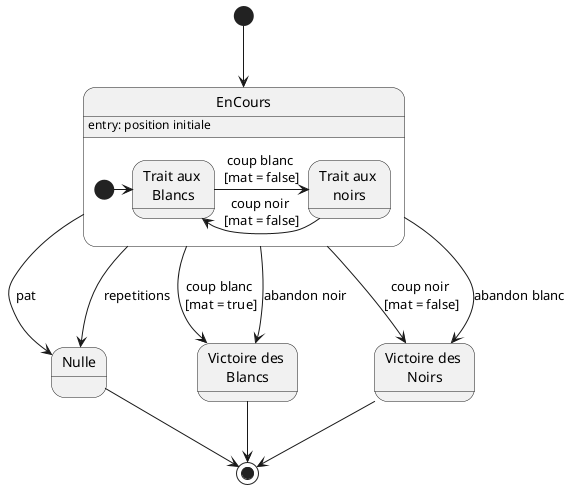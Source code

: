@startuml

'-----------------------------------
' UML patterns illustrated
' JMB 2014
'-----------------------------------

[*] --> EnCours
state "En cours" as EnCours {
  [*] -> tb
  state "Trait aux \nBlancs" as tb
  state "Trait aux \nnoirs" as tn
  tb -> tn : coup blanc \n[mat = false]
  tn -> tb : coup noir \n[mat = false]
}
state EnCours : entry: position initiale
state Nulle
state "Victoire des \nBlancs" as vb
state "Victoire des \nNoirs" as vn

EnCours --> Nulle : pat
EnCours --> Nulle : repetitions

EnCours --> vb : coup blanc \n[mat = true]
EnCours --> vb : abandon noir
EnCours --> vn : coup noir \n[mat = false]
EnCours --> vn : abandon blanc
Nulle -> [*]
vb --> [*]
vn --> [*]
'Nulle -> EnCours : revanche
'vb --> EnCours : revanche
'vn --> EnCours : revanche

@enduml
